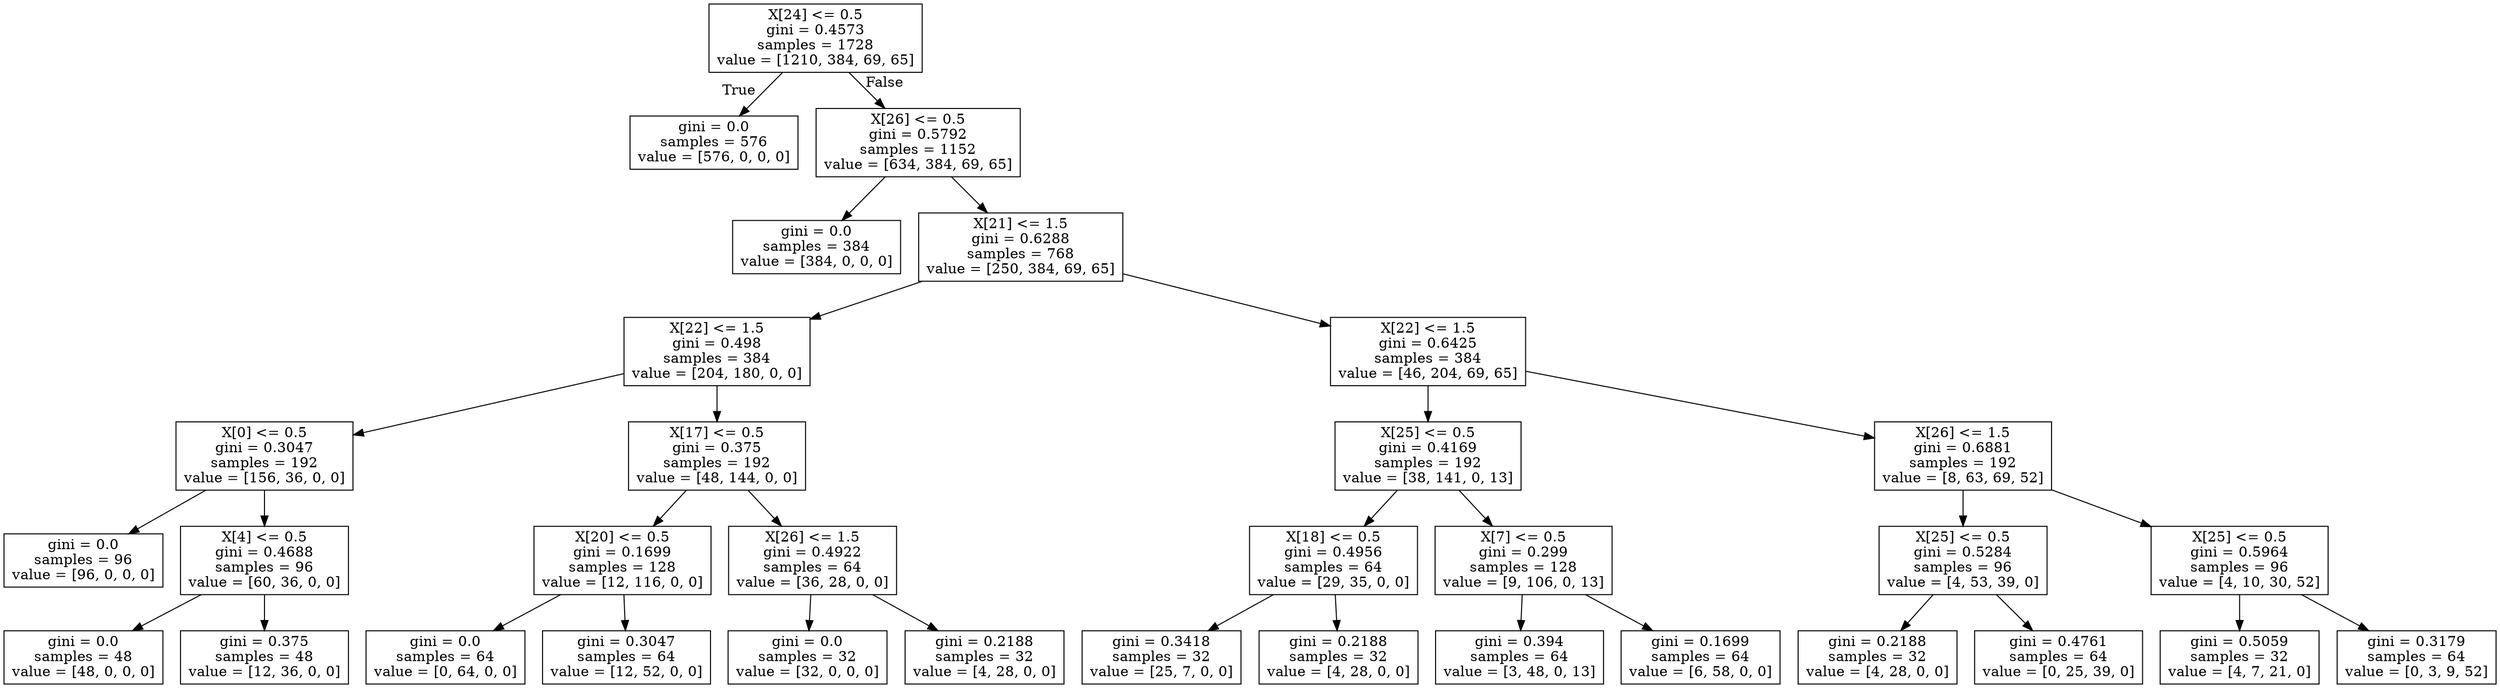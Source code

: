 digraph Tree {
node [shape=box] ;
0 [label="X[24] <= 0.5\ngini = 0.4573\nsamples = 1728\nvalue = [1210, 384, 69, 65]"] ;
1 [label="gini = 0.0\nsamples = 576\nvalue = [576, 0, 0, 0]"] ;
0 -> 1 [labeldistance=2.5, labelangle=45, headlabel="True"] ;
2 [label="X[26] <= 0.5\ngini = 0.5792\nsamples = 1152\nvalue = [634, 384, 69, 65]"] ;
0 -> 2 [labeldistance=2.5, labelangle=-45, headlabel="False"] ;
3 [label="gini = 0.0\nsamples = 384\nvalue = [384, 0, 0, 0]"] ;
2 -> 3 ;
4 [label="X[21] <= 1.5\ngini = 0.6288\nsamples = 768\nvalue = [250, 384, 69, 65]"] ;
2 -> 4 ;
5 [label="X[22] <= 1.5\ngini = 0.498\nsamples = 384\nvalue = [204, 180, 0, 0]"] ;
4 -> 5 ;
6 [label="X[0] <= 0.5\ngini = 0.3047\nsamples = 192\nvalue = [156, 36, 0, 0]"] ;
5 -> 6 ;
7 [label="gini = 0.0\nsamples = 96\nvalue = [96, 0, 0, 0]"] ;
6 -> 7 ;
8 [label="X[4] <= 0.5\ngini = 0.4688\nsamples = 96\nvalue = [60, 36, 0, 0]"] ;
6 -> 8 ;
9 [label="gini = 0.0\nsamples = 48\nvalue = [48, 0, 0, 0]"] ;
8 -> 9 ;
10 [label="gini = 0.375\nsamples = 48\nvalue = [12, 36, 0, 0]"] ;
8 -> 10 ;
11 [label="X[17] <= 0.5\ngini = 0.375\nsamples = 192\nvalue = [48, 144, 0, 0]"] ;
5 -> 11 ;
12 [label="X[20] <= 0.5\ngini = 0.1699\nsamples = 128\nvalue = [12, 116, 0, 0]"] ;
11 -> 12 ;
13 [label="gini = 0.0\nsamples = 64\nvalue = [0, 64, 0, 0]"] ;
12 -> 13 ;
14 [label="gini = 0.3047\nsamples = 64\nvalue = [12, 52, 0, 0]"] ;
12 -> 14 ;
15 [label="X[26] <= 1.5\ngini = 0.4922\nsamples = 64\nvalue = [36, 28, 0, 0]"] ;
11 -> 15 ;
16 [label="gini = 0.0\nsamples = 32\nvalue = [32, 0, 0, 0]"] ;
15 -> 16 ;
17 [label="gini = 0.2188\nsamples = 32\nvalue = [4, 28, 0, 0]"] ;
15 -> 17 ;
18 [label="X[22] <= 1.5\ngini = 0.6425\nsamples = 384\nvalue = [46, 204, 69, 65]"] ;
4 -> 18 ;
19 [label="X[25] <= 0.5\ngini = 0.4169\nsamples = 192\nvalue = [38, 141, 0, 13]"] ;
18 -> 19 ;
20 [label="X[18] <= 0.5\ngini = 0.4956\nsamples = 64\nvalue = [29, 35, 0, 0]"] ;
19 -> 20 ;
21 [label="gini = 0.3418\nsamples = 32\nvalue = [25, 7, 0, 0]"] ;
20 -> 21 ;
22 [label="gini = 0.2188\nsamples = 32\nvalue = [4, 28, 0, 0]"] ;
20 -> 22 ;
23 [label="X[7] <= 0.5\ngini = 0.299\nsamples = 128\nvalue = [9, 106, 0, 13]"] ;
19 -> 23 ;
24 [label="gini = 0.394\nsamples = 64\nvalue = [3, 48, 0, 13]"] ;
23 -> 24 ;
25 [label="gini = 0.1699\nsamples = 64\nvalue = [6, 58, 0, 0]"] ;
23 -> 25 ;
26 [label="X[26] <= 1.5\ngini = 0.6881\nsamples = 192\nvalue = [8, 63, 69, 52]"] ;
18 -> 26 ;
27 [label="X[25] <= 0.5\ngini = 0.5284\nsamples = 96\nvalue = [4, 53, 39, 0]"] ;
26 -> 27 ;
28 [label="gini = 0.2188\nsamples = 32\nvalue = [4, 28, 0, 0]"] ;
27 -> 28 ;
29 [label="gini = 0.4761\nsamples = 64\nvalue = [0, 25, 39, 0]"] ;
27 -> 29 ;
30 [label="X[25] <= 0.5\ngini = 0.5964\nsamples = 96\nvalue = [4, 10, 30, 52]"] ;
26 -> 30 ;
31 [label="gini = 0.5059\nsamples = 32\nvalue = [4, 7, 21, 0]"] ;
30 -> 31 ;
32 [label="gini = 0.3179\nsamples = 64\nvalue = [0, 3, 9, 52]"] ;
30 -> 32 ;
}